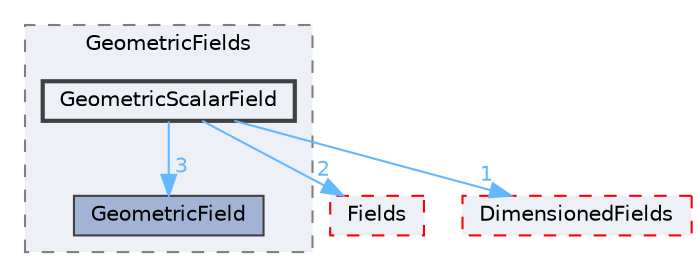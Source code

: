 digraph "src/OpenFOAM/fields/GeometricFields/GeometricScalarField"
{
 // LATEX_PDF_SIZE
  bgcolor="transparent";
  edge [fontname=Helvetica,fontsize=10,labelfontname=Helvetica,labelfontsize=10];
  node [fontname=Helvetica,fontsize=10,shape=box,height=0.2,width=0.4];
  compound=true
  subgraph clusterdir_99558e6cce2e782cc8c86fe4c767e1e1 {
    graph [ bgcolor="#edf0f7", pencolor="grey50", label="GeometricFields", fontname=Helvetica,fontsize=10 style="filled,dashed", URL="dir_99558e6cce2e782cc8c86fe4c767e1e1.html",tooltip=""]
  dir_cd8c242dbf9349898a9b717387ebe031 [label="GeometricField", fillcolor="#a2b4d6", color="grey25", style="filled", URL="dir_cd8c242dbf9349898a9b717387ebe031.html",tooltip=""];
  dir_8d94ff87ce93360797bbd9e601270b79 [label="GeometricScalarField", fillcolor="#edf0f7", color="grey25", style="filled,bold", URL="dir_8d94ff87ce93360797bbd9e601270b79.html",tooltip=""];
  }
  dir_7d364942a13d3ce50f6681364b448a98 [label="Fields", fillcolor="#edf0f7", color="red", style="filled,dashed", URL="dir_7d364942a13d3ce50f6681364b448a98.html",tooltip=""];
  dir_8c8bb42ce9b582caaa8128a267c381ba [label="DimensionedFields", fillcolor="#edf0f7", color="red", style="filled,dashed", URL="dir_8c8bb42ce9b582caaa8128a267c381ba.html",tooltip=""];
  dir_8d94ff87ce93360797bbd9e601270b79->dir_7d364942a13d3ce50f6681364b448a98 [headlabel="2", labeldistance=1.5 headhref="dir_001624_001336.html" href="dir_001624_001336.html" color="steelblue1" fontcolor="steelblue1"];
  dir_8d94ff87ce93360797bbd9e601270b79->dir_8c8bb42ce9b582caaa8128a267c381ba [headlabel="1", labeldistance=1.5 headhref="dir_001624_000937.html" href="dir_001624_000937.html" color="steelblue1" fontcolor="steelblue1"];
  dir_8d94ff87ce93360797bbd9e601270b79->dir_cd8c242dbf9349898a9b717387ebe031 [headlabel="3", labeldistance=1.5 headhref="dir_001624_001621.html" href="dir_001624_001621.html" color="steelblue1" fontcolor="steelblue1"];
}
